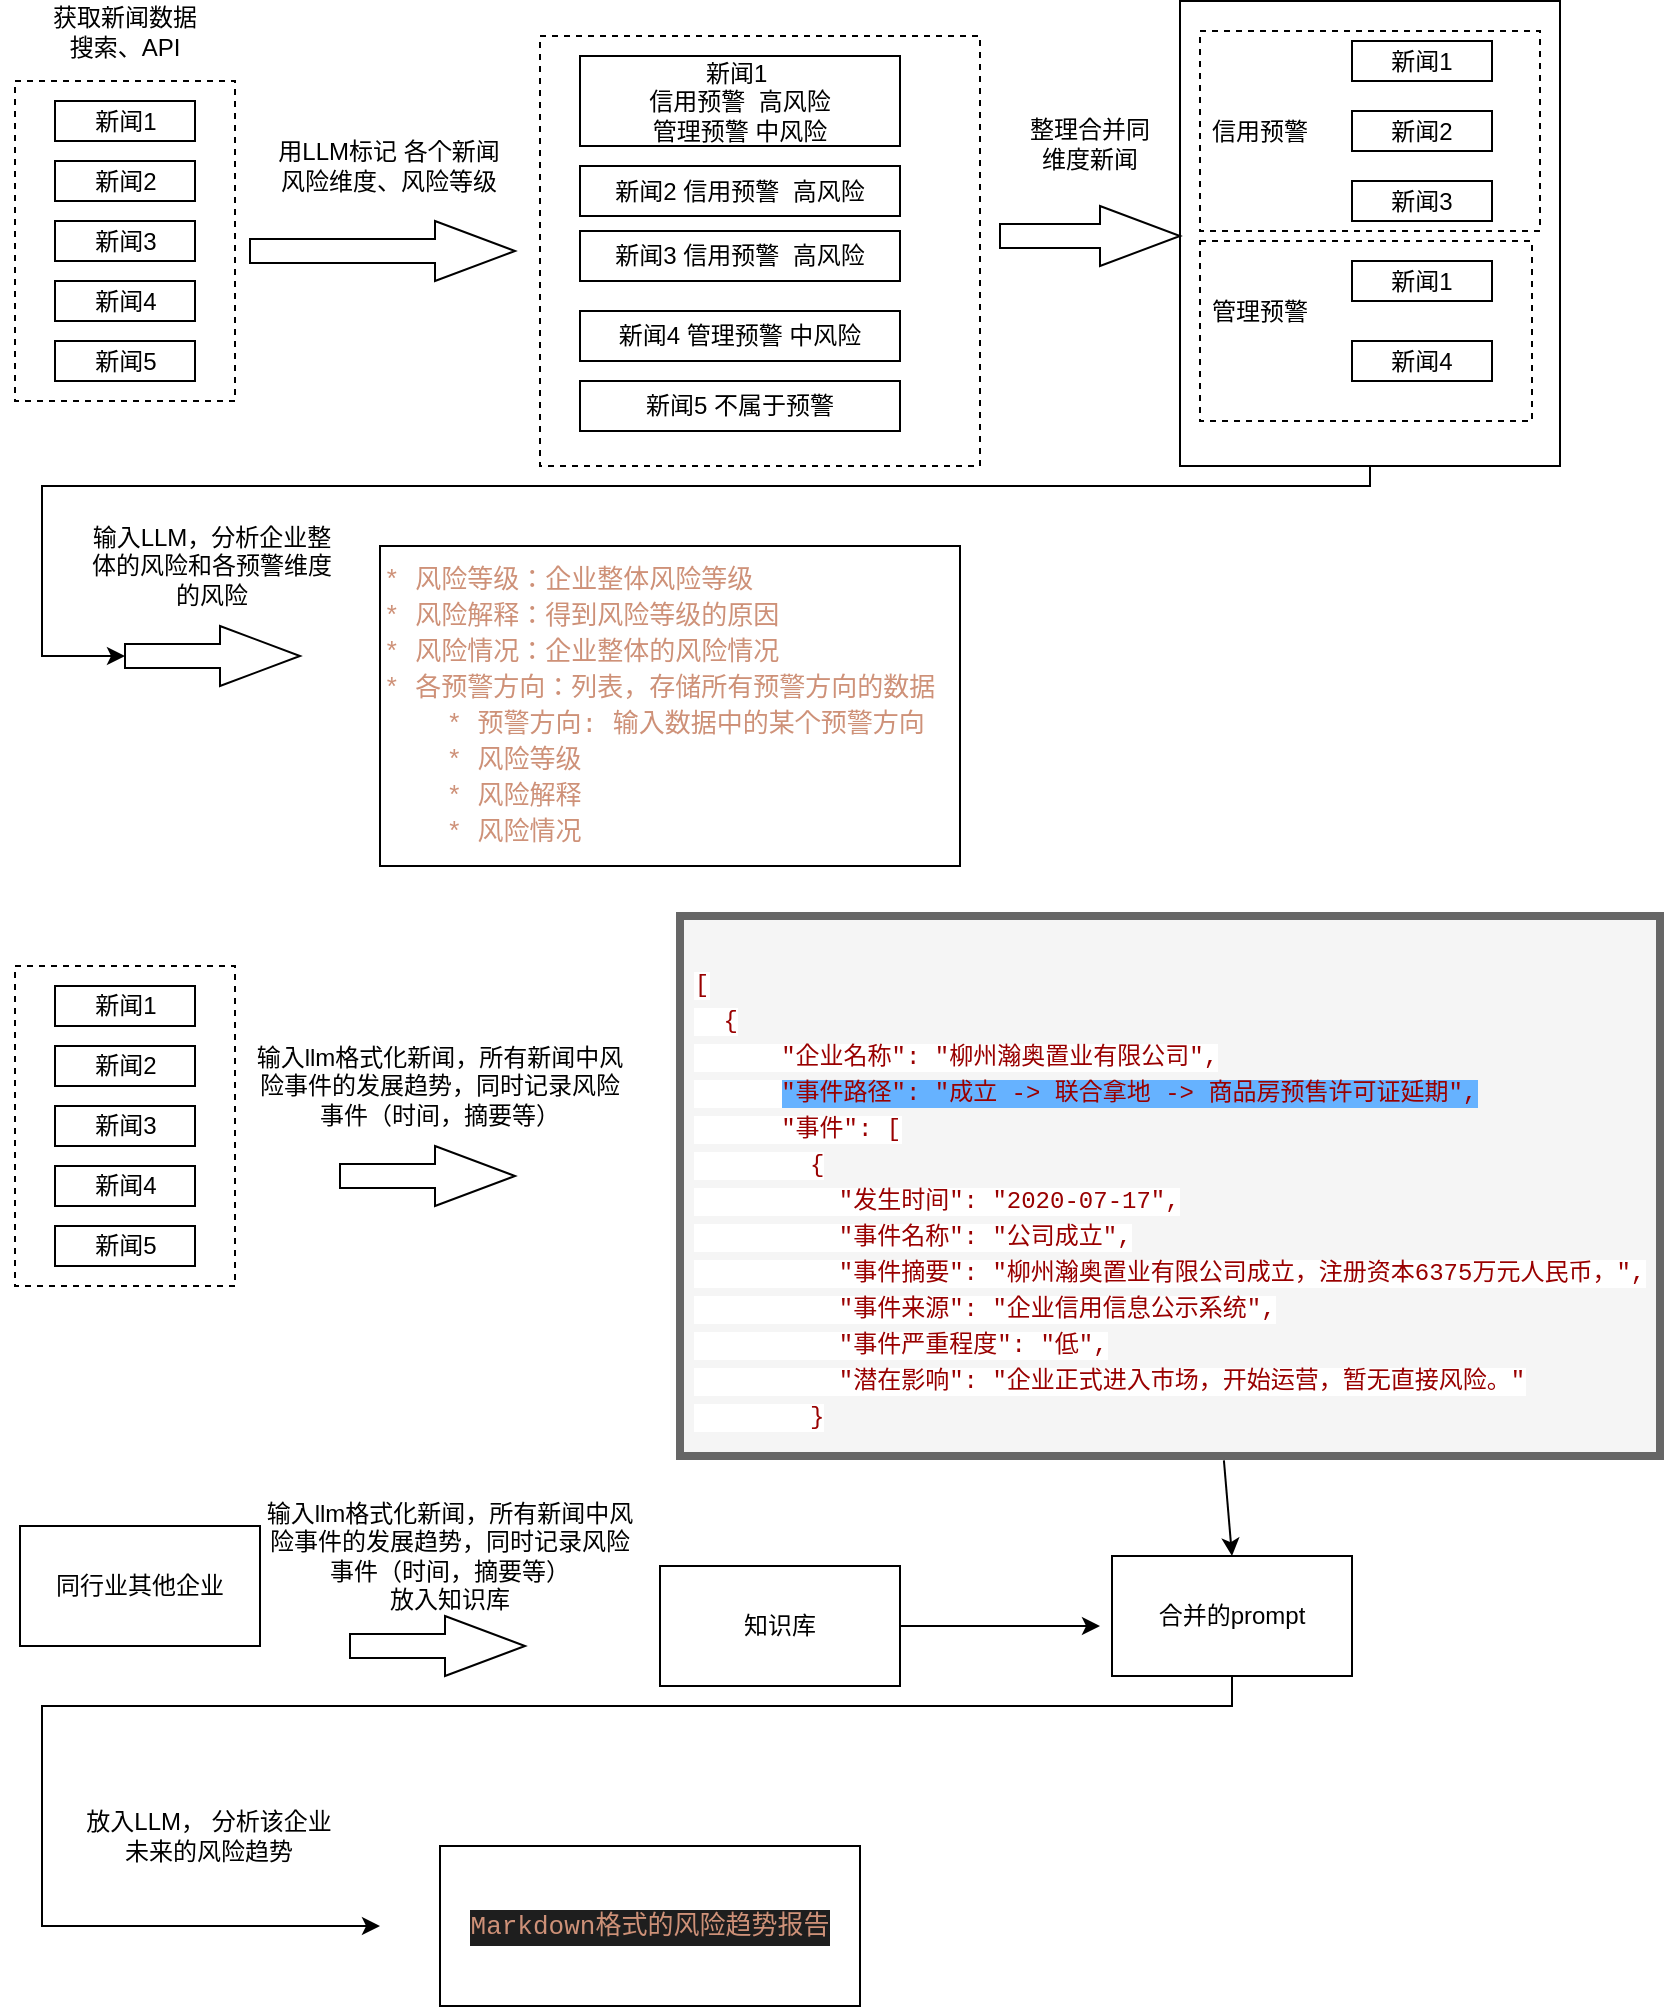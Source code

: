 <mxfile version="26.2.15">
  <diagram name="Page-1" id="-CptS_FyW93wxNX5hnl3">
    <mxGraphModel dx="938" dy="606" grid="1" gridSize="10" guides="1" tooltips="1" connect="1" arrows="1" fold="1" page="1" pageScale="1" pageWidth="827" pageHeight="1169" math="0" shadow="0">
      <root>
        <mxCell id="0" />
        <mxCell id="1" parent="0" />
        <mxCell id="sgrRT7Y9RnZKxksEeC1y-48" style="edgeStyle=orthogonalEdgeStyle;rounded=0;orthogonalLoop=1;jettySize=auto;html=1;entryX=0;entryY=0.5;entryDx=0;entryDy=0;entryPerimeter=0;" edge="1" parent="1" source="sgrRT7Y9RnZKxksEeC1y-44" target="sgrRT7Y9RnZKxksEeC1y-42">
          <mxGeometry relative="1" as="geometry">
            <mxPoint x="40" y="360" as="targetPoint" />
            <Array as="points">
              <mxPoint x="705" y="280" />
              <mxPoint x="41" y="280" />
              <mxPoint x="41" y="365" />
            </Array>
          </mxGeometry>
        </mxCell>
        <mxCell id="sgrRT7Y9RnZKxksEeC1y-44" value="" style="rounded=0;whiteSpace=wrap;html=1;" vertex="1" parent="1">
          <mxGeometry x="610" y="37.5" width="190" height="232.5" as="geometry" />
        </mxCell>
        <mxCell id="sgrRT7Y9RnZKxksEeC1y-24" value="" style="rounded=0;whiteSpace=wrap;html=1;dashed=1;" vertex="1" parent="1">
          <mxGeometry x="620" y="157.5" width="166" height="90" as="geometry" />
        </mxCell>
        <mxCell id="sgrRT7Y9RnZKxksEeC1y-23" value="" style="rounded=0;whiteSpace=wrap;html=1;dashed=1;" vertex="1" parent="1">
          <mxGeometry x="620" y="52.5" width="170" height="100" as="geometry" />
        </mxCell>
        <mxCell id="sgrRT7Y9RnZKxksEeC1y-10" value="" style="rounded=0;whiteSpace=wrap;html=1;dashed=1;fillColor=none;" vertex="1" parent="1">
          <mxGeometry x="27.5" y="77.5" width="110" height="160" as="geometry" />
        </mxCell>
        <mxCell id="sgrRT7Y9RnZKxksEeC1y-1" value="新闻5" style="rounded=0;whiteSpace=wrap;html=1;" vertex="1" parent="1">
          <mxGeometry x="47.5" y="207.5" width="70" height="20" as="geometry" />
        </mxCell>
        <mxCell id="sgrRT7Y9RnZKxksEeC1y-2" value="新闻4" style="rounded=0;whiteSpace=wrap;html=1;" vertex="1" parent="1">
          <mxGeometry x="47.5" y="177.5" width="70" height="20" as="geometry" />
        </mxCell>
        <mxCell id="sgrRT7Y9RnZKxksEeC1y-3" value="新闻3" style="rounded=0;whiteSpace=wrap;html=1;" vertex="1" parent="1">
          <mxGeometry x="47.5" y="147.5" width="70" height="20" as="geometry" />
        </mxCell>
        <mxCell id="sgrRT7Y9RnZKxksEeC1y-4" value="新闻2" style="rounded=0;whiteSpace=wrap;html=1;" vertex="1" parent="1">
          <mxGeometry x="47.5" y="117.5" width="70" height="20" as="geometry" />
        </mxCell>
        <mxCell id="sgrRT7Y9RnZKxksEeC1y-5" value="新闻1" style="rounded=0;whiteSpace=wrap;html=1;" vertex="1" parent="1">
          <mxGeometry x="47.5" y="87.5" width="70" height="20" as="geometry" />
        </mxCell>
        <mxCell id="sgrRT7Y9RnZKxksEeC1y-9" value="获取新闻数据&lt;div&gt;搜索、API&lt;/div&gt;" style="text;html=1;align=center;verticalAlign=middle;whiteSpace=wrap;rounded=0;" vertex="1" parent="1">
          <mxGeometry x="20" y="37.5" width="125" height="30" as="geometry" />
        </mxCell>
        <mxCell id="sgrRT7Y9RnZKxksEeC1y-14" value="用LLM标记 各个新闻&lt;div&gt;风险维度、风险等级&lt;/div&gt;" style="text;html=1;align=center;verticalAlign=middle;whiteSpace=wrap;rounded=0;" vertex="1" parent="1">
          <mxGeometry x="137.5" y="95" width="152.5" height="50" as="geometry" />
        </mxCell>
        <mxCell id="sgrRT7Y9RnZKxksEeC1y-15" value="信用预警" style="text;html=1;align=center;verticalAlign=middle;whiteSpace=wrap;rounded=0;" vertex="1" parent="1">
          <mxGeometry x="620" y="87.5" width="60" height="30" as="geometry" />
        </mxCell>
        <mxCell id="sgrRT7Y9RnZKxksEeC1y-16" value="管理预警" style="text;html=1;align=center;verticalAlign=middle;whiteSpace=wrap;rounded=0;" vertex="1" parent="1">
          <mxGeometry x="620" y="177.5" width="60" height="30" as="geometry" />
        </mxCell>
        <mxCell id="sgrRT7Y9RnZKxksEeC1y-17" value="新闻1" style="rounded=0;whiteSpace=wrap;html=1;" vertex="1" parent="1">
          <mxGeometry x="696" y="57.5" width="70" height="20" as="geometry" />
        </mxCell>
        <mxCell id="sgrRT7Y9RnZKxksEeC1y-18" value="新闻2" style="rounded=0;whiteSpace=wrap;html=1;" vertex="1" parent="1">
          <mxGeometry x="696" y="92.5" width="70" height="20" as="geometry" />
        </mxCell>
        <mxCell id="sgrRT7Y9RnZKxksEeC1y-19" value="新闻3" style="rounded=0;whiteSpace=wrap;html=1;" vertex="1" parent="1">
          <mxGeometry x="696" y="127.5" width="70" height="20" as="geometry" />
        </mxCell>
        <mxCell id="sgrRT7Y9RnZKxksEeC1y-20" value="新闻1" style="rounded=0;whiteSpace=wrap;html=1;" vertex="1" parent="1">
          <mxGeometry x="696" y="167.5" width="70" height="20" as="geometry" />
        </mxCell>
        <mxCell id="sgrRT7Y9RnZKxksEeC1y-22" value="新闻4" style="rounded=0;whiteSpace=wrap;html=1;" vertex="1" parent="1">
          <mxGeometry x="696" y="207.5" width="70" height="20" as="geometry" />
        </mxCell>
        <mxCell id="sgrRT7Y9RnZKxksEeC1y-25" value="" style="html=1;shadow=0;dashed=0;align=center;verticalAlign=middle;shape=mxgraph.arrows2.arrow;dy=0.6;dx=40;notch=0;" vertex="1" parent="1">
          <mxGeometry x="145" y="147.5" width="132.5" height="30" as="geometry" />
        </mxCell>
        <mxCell id="sgrRT7Y9RnZKxksEeC1y-27" value="" style="html=1;shadow=0;dashed=0;align=center;verticalAlign=middle;shape=mxgraph.arrows2.arrow;dy=0.6;dx=40;notch=0;" vertex="1" parent="1">
          <mxGeometry x="520" y="140" width="90" height="30" as="geometry" />
        </mxCell>
        <mxCell id="sgrRT7Y9RnZKxksEeC1y-29" value="整理合并同维度新闻" style="text;html=1;align=center;verticalAlign=middle;whiteSpace=wrap;rounded=0;" vertex="1" parent="1">
          <mxGeometry x="530" y="97.5" width="70" height="22.5" as="geometry" />
        </mxCell>
        <mxCell id="sgrRT7Y9RnZKxksEeC1y-32" value="" style="rounded=0;whiteSpace=wrap;html=1;dashed=1;fillColor=none;" vertex="1" parent="1">
          <mxGeometry x="290" y="55" width="220" height="215" as="geometry" />
        </mxCell>
        <mxCell id="sgrRT7Y9RnZKxksEeC1y-33" value="新闻5 不属于预警" style="rounded=0;whiteSpace=wrap;html=1;" vertex="1" parent="1">
          <mxGeometry x="310" y="227.5" width="160" height="25" as="geometry" />
        </mxCell>
        <mxCell id="sgrRT7Y9RnZKxksEeC1y-34" value="新闻4 管理预警 中风险" style="rounded=0;whiteSpace=wrap;html=1;" vertex="1" parent="1">
          <mxGeometry x="310" y="192.5" width="160" height="25" as="geometry" />
        </mxCell>
        <mxCell id="sgrRT7Y9RnZKxksEeC1y-35" value="新闻3 信用预警&amp;nbsp; 高风险" style="rounded=0;whiteSpace=wrap;html=1;" vertex="1" parent="1">
          <mxGeometry x="310" y="152.5" width="160" height="25" as="geometry" />
        </mxCell>
        <mxCell id="sgrRT7Y9RnZKxksEeC1y-36" value="新闻2 信用预警&amp;nbsp; 高风险" style="rounded=0;whiteSpace=wrap;html=1;" vertex="1" parent="1">
          <mxGeometry x="310" y="120" width="160" height="25" as="geometry" />
        </mxCell>
        <mxCell id="sgrRT7Y9RnZKxksEeC1y-37" value="新闻1&amp;nbsp;&lt;div&gt;信用预警&amp;nbsp; 高风险&lt;div&gt;管理预警 中风险&lt;/div&gt;&lt;/div&gt;" style="rounded=0;whiteSpace=wrap;html=1;" vertex="1" parent="1">
          <mxGeometry x="310" y="65" width="160" height="45" as="geometry" />
        </mxCell>
        <mxCell id="sgrRT7Y9RnZKxksEeC1y-40" value="输入LLM，分析企业整体的风险和各预警维度的风险" style="text;html=1;align=center;verticalAlign=middle;whiteSpace=wrap;rounded=0;" vertex="1" parent="1">
          <mxGeometry x="61.25" y="290" width="130" height="60" as="geometry" />
        </mxCell>
        <mxCell id="sgrRT7Y9RnZKxksEeC1y-42" value="" style="html=1;shadow=0;dashed=0;align=center;verticalAlign=middle;shape=mxgraph.arrows2.arrow;dy=0.6;dx=40;notch=0;" vertex="1" parent="1">
          <mxGeometry x="82.5" y="350" width="87.5" height="30" as="geometry" />
        </mxCell>
        <mxCell id="sgrRT7Y9RnZKxksEeC1y-50" value="&lt;div style=&quot;color: rgb(212, 212, 212); font-family: Consolas, &amp;quot;Courier New&amp;quot;, monospace; font-size: 13px; line-height: 18px; white-space: pre;&quot;&gt;&lt;div style=&quot;&quot;&gt;&lt;span style=&quot;color: rgb(206, 145, 120);&quot;&gt;* 风险等级：企业整体风险等级&lt;/span&gt;&lt;/div&gt;&lt;div style=&quot;&quot;&gt;&lt;span style=&quot;color: rgb(206, 145, 120);&quot;&gt;* 风险解释：得到风险等级的原因&lt;/span&gt;&lt;/div&gt;&lt;div style=&quot;&quot;&gt;&lt;span style=&quot;color: rgb(206, 145, 120);&quot;&gt;* 风险情况：企业整体的风险情况&lt;/span&gt;&lt;/div&gt;&lt;div style=&quot;&quot;&gt;&lt;span style=&quot;color: rgb(206, 145, 120);&quot;&gt;* 各预警方向：列表，存储所有预警方向的数据&lt;/span&gt;&lt;/div&gt;&lt;div style=&quot;&quot;&gt;&lt;span style=&quot;color: rgb(206, 145, 120);&quot;&gt;&amp;nbsp; &amp;nbsp; * 预警方向: 输入数据中的某个预警方向&lt;/span&gt;&lt;/div&gt;&lt;div style=&quot;&quot;&gt;&lt;span style=&quot;color: rgb(206, 145, 120);&quot;&gt;&amp;nbsp; &amp;nbsp; * 风险等级&lt;/span&gt;&lt;/div&gt;&lt;div style=&quot;&quot;&gt;&lt;span style=&quot;color: rgb(206, 145, 120);&quot;&gt;&amp;nbsp; &amp;nbsp; * 风险解释&lt;/span&gt;&lt;/div&gt;&lt;div&gt;&lt;span style=&quot;color: rgb(206, 145, 120);&quot;&gt;&amp;nbsp; &amp;nbsp; * 风险情况&lt;/span&gt;&lt;/div&gt;&lt;/div&gt;" style="rounded=0;whiteSpace=wrap;html=1;align=left;" vertex="1" parent="1">
          <mxGeometry x="210" y="310" width="290" height="160" as="geometry" />
        </mxCell>
        <mxCell id="sgrRT7Y9RnZKxksEeC1y-52" value="知识库" style="rounded=0;whiteSpace=wrap;html=1;" vertex="1" parent="1">
          <mxGeometry x="350" y="820" width="120" height="60" as="geometry" />
        </mxCell>
        <mxCell id="sgrRT7Y9RnZKxksEeC1y-54" value="" style="rounded=0;whiteSpace=wrap;html=1;dashed=1;fillColor=none;" vertex="1" parent="1">
          <mxGeometry x="27.5" y="520" width="110" height="160" as="geometry" />
        </mxCell>
        <mxCell id="sgrRT7Y9RnZKxksEeC1y-55" value="新闻5" style="rounded=0;whiteSpace=wrap;html=1;" vertex="1" parent="1">
          <mxGeometry x="47.5" y="650" width="70" height="20" as="geometry" />
        </mxCell>
        <mxCell id="sgrRT7Y9RnZKxksEeC1y-56" value="新闻4" style="rounded=0;whiteSpace=wrap;html=1;" vertex="1" parent="1">
          <mxGeometry x="47.5" y="620" width="70" height="20" as="geometry" />
        </mxCell>
        <mxCell id="sgrRT7Y9RnZKxksEeC1y-57" value="新闻3" style="rounded=0;whiteSpace=wrap;html=1;" vertex="1" parent="1">
          <mxGeometry x="47.5" y="590" width="70" height="20" as="geometry" />
        </mxCell>
        <mxCell id="sgrRT7Y9RnZKxksEeC1y-58" value="新闻2" style="rounded=0;whiteSpace=wrap;html=1;" vertex="1" parent="1">
          <mxGeometry x="47.5" y="560" width="70" height="20" as="geometry" />
        </mxCell>
        <mxCell id="sgrRT7Y9RnZKxksEeC1y-59" value="新闻1" style="rounded=0;whiteSpace=wrap;html=1;" vertex="1" parent="1">
          <mxGeometry x="47.5" y="530" width="70" height="20" as="geometry" />
        </mxCell>
        <mxCell id="sgrRT7Y9RnZKxksEeC1y-60" value="输入llm格式化新闻，所有新闻中风险事件的发展趋势，同时记录风险事件（时间，摘要等）" style="text;html=1;align=center;verticalAlign=middle;whiteSpace=wrap;rounded=0;" vertex="1" parent="1">
          <mxGeometry x="145" y="550" width="190" height="60" as="geometry" />
        </mxCell>
        <mxCell id="sgrRT7Y9RnZKxksEeC1y-61" value="" style="html=1;shadow=0;dashed=0;align=center;verticalAlign=middle;shape=mxgraph.arrows2.arrow;dy=0.6;dx=40;notch=0;" vertex="1" parent="1">
          <mxGeometry x="190" y="610" width="87.5" height="30" as="geometry" />
        </mxCell>
        <mxCell id="sgrRT7Y9RnZKxksEeC1y-62" value="&lt;div style=&quot;text-align: left;&quot;&gt;&lt;font style=&quot;color: rgb(153, 0, 0); background-color: light-dark(#ffffff, var(--ge-dark-color, #121212));&quot;&gt;&lt;br&gt;&lt;/font&gt;&lt;/div&gt;&lt;div style=&quot;font-family: Consolas, &amp;quot;Courier New&amp;quot;, monospace; font-weight: normal; line-height: 18px; white-space: pre;&quot;&gt;&lt;div style=&quot;text-align: left;&quot;&gt;&lt;font style=&quot;color: rgb(153, 0, 0); background-color: light-dark(#ffffff, var(--ge-dark-color, #121212));&quot;&gt;[&lt;/font&gt;&lt;/div&gt;&lt;div style=&quot;text-align: left;&quot;&gt;&lt;font style=&quot;color: rgb(153, 0, 0); background-color: light-dark(#ffffff, var(--ge-dark-color, #121212));&quot;&gt;&amp;nbsp; {&lt;/font&gt;&lt;/div&gt;&lt;div style=&quot;text-align: left;&quot;&gt;&lt;font style=&quot;color: rgb(153, 0, 0); background-color: light-dark(#ffffff, var(--ge-dark-color, #121212));&quot;&gt;&lt;span&gt;&amp;nbsp; &amp;nbsp; &amp;nbsp; &lt;/span&gt;&lt;span&gt;&quot;企业名称&quot;&lt;/span&gt;&lt;span&gt;: &lt;/span&gt;&lt;span&gt;&quot;柳州瀚奥置业有限公司&quot;&lt;/span&gt;&lt;span&gt;,&lt;/span&gt;&lt;/font&gt;&lt;/div&gt;&lt;div style=&quot;text-align: left;&quot;&gt;&lt;font style=&quot;color: rgb(153, 0, 0);&quot;&gt;&lt;span style=&quot;background-color: light-dark(#ffffff, var(--ge-dark-color, #121212));&quot;&gt;&amp;nbsp; &amp;nbsp; &amp;nbsp; &lt;/span&gt;&lt;span style=&quot;background-color: rgb(102, 178, 255);&quot;&gt;&quot;事件路径&quot;: &quot;成立 -&amp;gt; 联合拿地 -&amp;gt; 商品房预售许可证延期&quot;,&lt;/span&gt;&lt;/font&gt;&lt;/div&gt;&lt;div style=&quot;text-align: left;&quot;&gt;&lt;font style=&quot;color: rgb(153, 0, 0); background-color: light-dark(#ffffff, var(--ge-dark-color, #121212));&quot;&gt;&lt;span&gt;&amp;nbsp; &amp;nbsp; &amp;nbsp; &lt;/span&gt;&lt;span&gt;&quot;事件&quot;&lt;/span&gt;&lt;span&gt;: [&lt;/span&gt;&lt;/font&gt;&lt;/div&gt;&lt;div style=&quot;text-align: left;&quot;&gt;&lt;font style=&quot;color: rgb(153, 0, 0); background-color: light-dark(#ffffff, var(--ge-dark-color, #121212));&quot;&gt;&amp;nbsp; &amp;nbsp; &amp;nbsp; &amp;nbsp; {&lt;/font&gt;&lt;/div&gt;&lt;div style=&quot;text-align: left;&quot;&gt;&lt;font style=&quot;color: rgb(153, 0, 0); background-color: light-dark(#ffffff, var(--ge-dark-color, #121212));&quot;&gt;&lt;span&gt;&amp;nbsp; &amp;nbsp; &amp;nbsp; &amp;nbsp; &amp;nbsp; &lt;/span&gt;&lt;span&gt;&quot;发生时间&quot;&lt;/span&gt;&lt;span&gt;: &lt;/span&gt;&lt;span&gt;&quot;2020-07-17&quot;&lt;/span&gt;&lt;span&gt;,&lt;/span&gt;&lt;/font&gt;&lt;/div&gt;&lt;div style=&quot;text-align: left;&quot;&gt;&lt;font style=&quot;color: rgb(153, 0, 0); background-color: light-dark(#ffffff, var(--ge-dark-color, #121212));&quot;&gt;&lt;span&gt;&amp;nbsp; &amp;nbsp; &amp;nbsp; &amp;nbsp; &amp;nbsp; &lt;/span&gt;&lt;span&gt;&quot;事件名称&quot;&lt;/span&gt;&lt;span&gt;: &lt;/span&gt;&lt;span&gt;&quot;公司成立&quot;&lt;/span&gt;&lt;span&gt;,&lt;/span&gt;&lt;/font&gt;&lt;/div&gt;&lt;div style=&quot;text-align: left;&quot;&gt;&lt;font style=&quot;color: rgb(153, 0, 0); background-color: light-dark(#ffffff, var(--ge-dark-color, #121212));&quot;&gt;&lt;span&gt;&amp;nbsp; &amp;nbsp; &amp;nbsp; &amp;nbsp; &amp;nbsp; &lt;/span&gt;&lt;span&gt;&quot;事件摘要&quot;&lt;/span&gt;&lt;span&gt;: &lt;/span&gt;&lt;span&gt;&quot;柳州瀚奥置业有限公司成立，注册资本6375万元人民币，&quot;&lt;/span&gt;&lt;span&gt;,&lt;/span&gt;&lt;/font&gt;&lt;/div&gt;&lt;div style=&quot;text-align: left;&quot;&gt;&lt;font style=&quot;color: rgb(153, 0, 0); background-color: light-dark(#ffffff, var(--ge-dark-color, #121212));&quot;&gt;&lt;span&gt;&amp;nbsp; &amp;nbsp; &amp;nbsp; &amp;nbsp; &amp;nbsp; &lt;/span&gt;&lt;span&gt;&quot;事件来源&quot;&lt;/span&gt;&lt;span&gt;: &lt;/span&gt;&lt;span&gt;&quot;企业信用信息公示系统&quot;&lt;/span&gt;&lt;span&gt;,&lt;/span&gt;&lt;/font&gt;&lt;/div&gt;&lt;div style=&quot;text-align: left;&quot;&gt;&lt;font style=&quot;color: rgb(153, 0, 0); background-color: light-dark(#ffffff, var(--ge-dark-color, #121212));&quot;&gt;&lt;span&gt;&amp;nbsp; &amp;nbsp; &amp;nbsp; &amp;nbsp; &amp;nbsp; &lt;/span&gt;&lt;span&gt;&quot;事件严重程度&quot;&lt;/span&gt;&lt;span&gt;: &lt;/span&gt;&lt;span&gt;&quot;低&quot;&lt;/span&gt;&lt;span&gt;,&lt;/span&gt;&lt;/font&gt;&lt;/div&gt;&lt;div style=&quot;text-align: left;&quot;&gt;&lt;font style=&quot;color: rgb(153, 0, 0); background-color: light-dark(#ffffff, var(--ge-dark-color, #121212));&quot;&gt;&lt;span&gt;&amp;nbsp; &amp;nbsp; &amp;nbsp; &amp;nbsp; &amp;nbsp; &lt;/span&gt;&lt;span&gt;&quot;潜在影响&quot;&lt;/span&gt;&lt;span&gt;: &lt;/span&gt;&lt;span&gt;&quot;企业正式进入市场，开始运营，暂无直接风险。&quot;&lt;/span&gt;&lt;/font&gt;&lt;/div&gt;&lt;div style=&quot;text-align: left;&quot;&gt;&lt;font style=&quot;color: rgb(153, 0, 0); background-color: light-dark(#ffffff, var(--ge-dark-color, #121212));&quot;&gt;&amp;nbsp; &amp;nbsp; &amp;nbsp; &amp;nbsp; }&lt;/font&gt;&lt;/div&gt;&lt;/div&gt;" style="text;html=1;align=center;verticalAlign=middle;whiteSpace=wrap;rounded=0;strokeWidth=4;fillColor=#f5f5f5;fontColor=#333333;strokeColor=#666666;" vertex="1" parent="1">
          <mxGeometry x="360" y="495" width="490" height="270" as="geometry" />
        </mxCell>
        <mxCell id="sgrRT7Y9RnZKxksEeC1y-63" value="同行业其他企业" style="rounded=0;whiteSpace=wrap;html=1;" vertex="1" parent="1">
          <mxGeometry x="30" y="800" width="120" height="60" as="geometry" />
        </mxCell>
        <mxCell id="sgrRT7Y9RnZKxksEeC1y-66" value="输入llm格式化新闻，所有新闻中风险事件的发展趋势，同时记录风险事件（时间，摘要等）&lt;div&gt;放入知识库&lt;/div&gt;" style="text;html=1;align=center;verticalAlign=middle;whiteSpace=wrap;rounded=0;" vertex="1" parent="1">
          <mxGeometry x="150" y="785" width="190" height="60" as="geometry" />
        </mxCell>
        <mxCell id="sgrRT7Y9RnZKxksEeC1y-67" value="" style="html=1;shadow=0;dashed=0;align=center;verticalAlign=middle;shape=mxgraph.arrows2.arrow;dy=0.6;dx=40;notch=0;" vertex="1" parent="1">
          <mxGeometry x="195" y="845" width="87.5" height="30" as="geometry" />
        </mxCell>
        <mxCell id="sgrRT7Y9RnZKxksEeC1y-71" style="edgeStyle=orthogonalEdgeStyle;rounded=0;orthogonalLoop=1;jettySize=auto;html=1;" edge="1" parent="1" source="sgrRT7Y9RnZKxksEeC1y-68">
          <mxGeometry relative="1" as="geometry">
            <mxPoint x="210" y="1000" as="targetPoint" />
            <Array as="points">
              <mxPoint x="636" y="890" />
              <mxPoint x="41" y="890" />
            </Array>
          </mxGeometry>
        </mxCell>
        <mxCell id="sgrRT7Y9RnZKxksEeC1y-68" value="合并的prompt" style="rounded=0;whiteSpace=wrap;html=1;" vertex="1" parent="1">
          <mxGeometry x="576" y="815" width="120" height="60" as="geometry" />
        </mxCell>
        <mxCell id="sgrRT7Y9RnZKxksEeC1y-69" value="" style="endArrow=classic;html=1;rounded=0;" edge="1" parent="1">
          <mxGeometry width="50" height="50" relative="1" as="geometry">
            <mxPoint x="470" y="850" as="sourcePoint" />
            <mxPoint x="570" y="850" as="targetPoint" />
          </mxGeometry>
        </mxCell>
        <mxCell id="sgrRT7Y9RnZKxksEeC1y-70" value="" style="endArrow=classic;html=1;rounded=0;entryX=0.5;entryY=0;entryDx=0;entryDy=0;exitX=0.555;exitY=1.008;exitDx=0;exitDy=0;exitPerimeter=0;" edge="1" parent="1" source="sgrRT7Y9RnZKxksEeC1y-62" target="sgrRT7Y9RnZKxksEeC1y-68">
          <mxGeometry width="50" height="50" relative="1" as="geometry">
            <mxPoint x="510" y="829.58" as="sourcePoint" />
            <mxPoint x="610" y="829.58" as="targetPoint" />
          </mxGeometry>
        </mxCell>
        <mxCell id="sgrRT7Y9RnZKxksEeC1y-72" value="放入LLM， 分析该企业未来的风险趋势" style="text;html=1;align=center;verticalAlign=middle;whiteSpace=wrap;rounded=0;" vertex="1" parent="1">
          <mxGeometry x="57.5" y="940" width="132.5" height="30" as="geometry" />
        </mxCell>
        <mxCell id="sgrRT7Y9RnZKxksEeC1y-75" value="&lt;div style=&quot;color: rgb(212, 212, 212); background-color: rgb(30, 30, 30); font-family: Consolas, &amp;quot;Courier New&amp;quot;, monospace; font-size: 13px; line-height: 18px; white-space: pre;&quot;&gt;&lt;span style=&quot;color: #ce9178;&quot;&gt;Markdown格式的风险趋势报告&lt;/span&gt;&lt;/div&gt;" style="rounded=0;whiteSpace=wrap;html=1;" vertex="1" parent="1">
          <mxGeometry x="240" y="960" width="210" height="80" as="geometry" />
        </mxCell>
      </root>
    </mxGraphModel>
  </diagram>
</mxfile>
